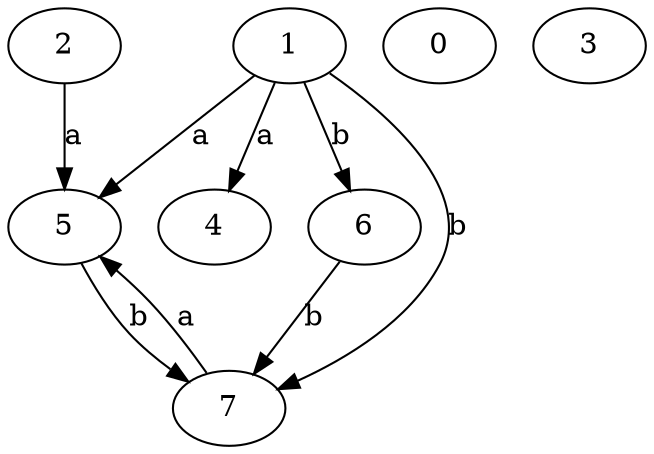 strict digraph  {
2;
0;
3;
4;
5;
6;
7;
1;
2 -> 5  [label=a];
5 -> 7  [label=b];
6 -> 7  [label=b];
7 -> 5  [label=a];
1 -> 4  [label=a];
1 -> 5  [label=a];
1 -> 6  [label=b];
1 -> 7  [label=b];
}
